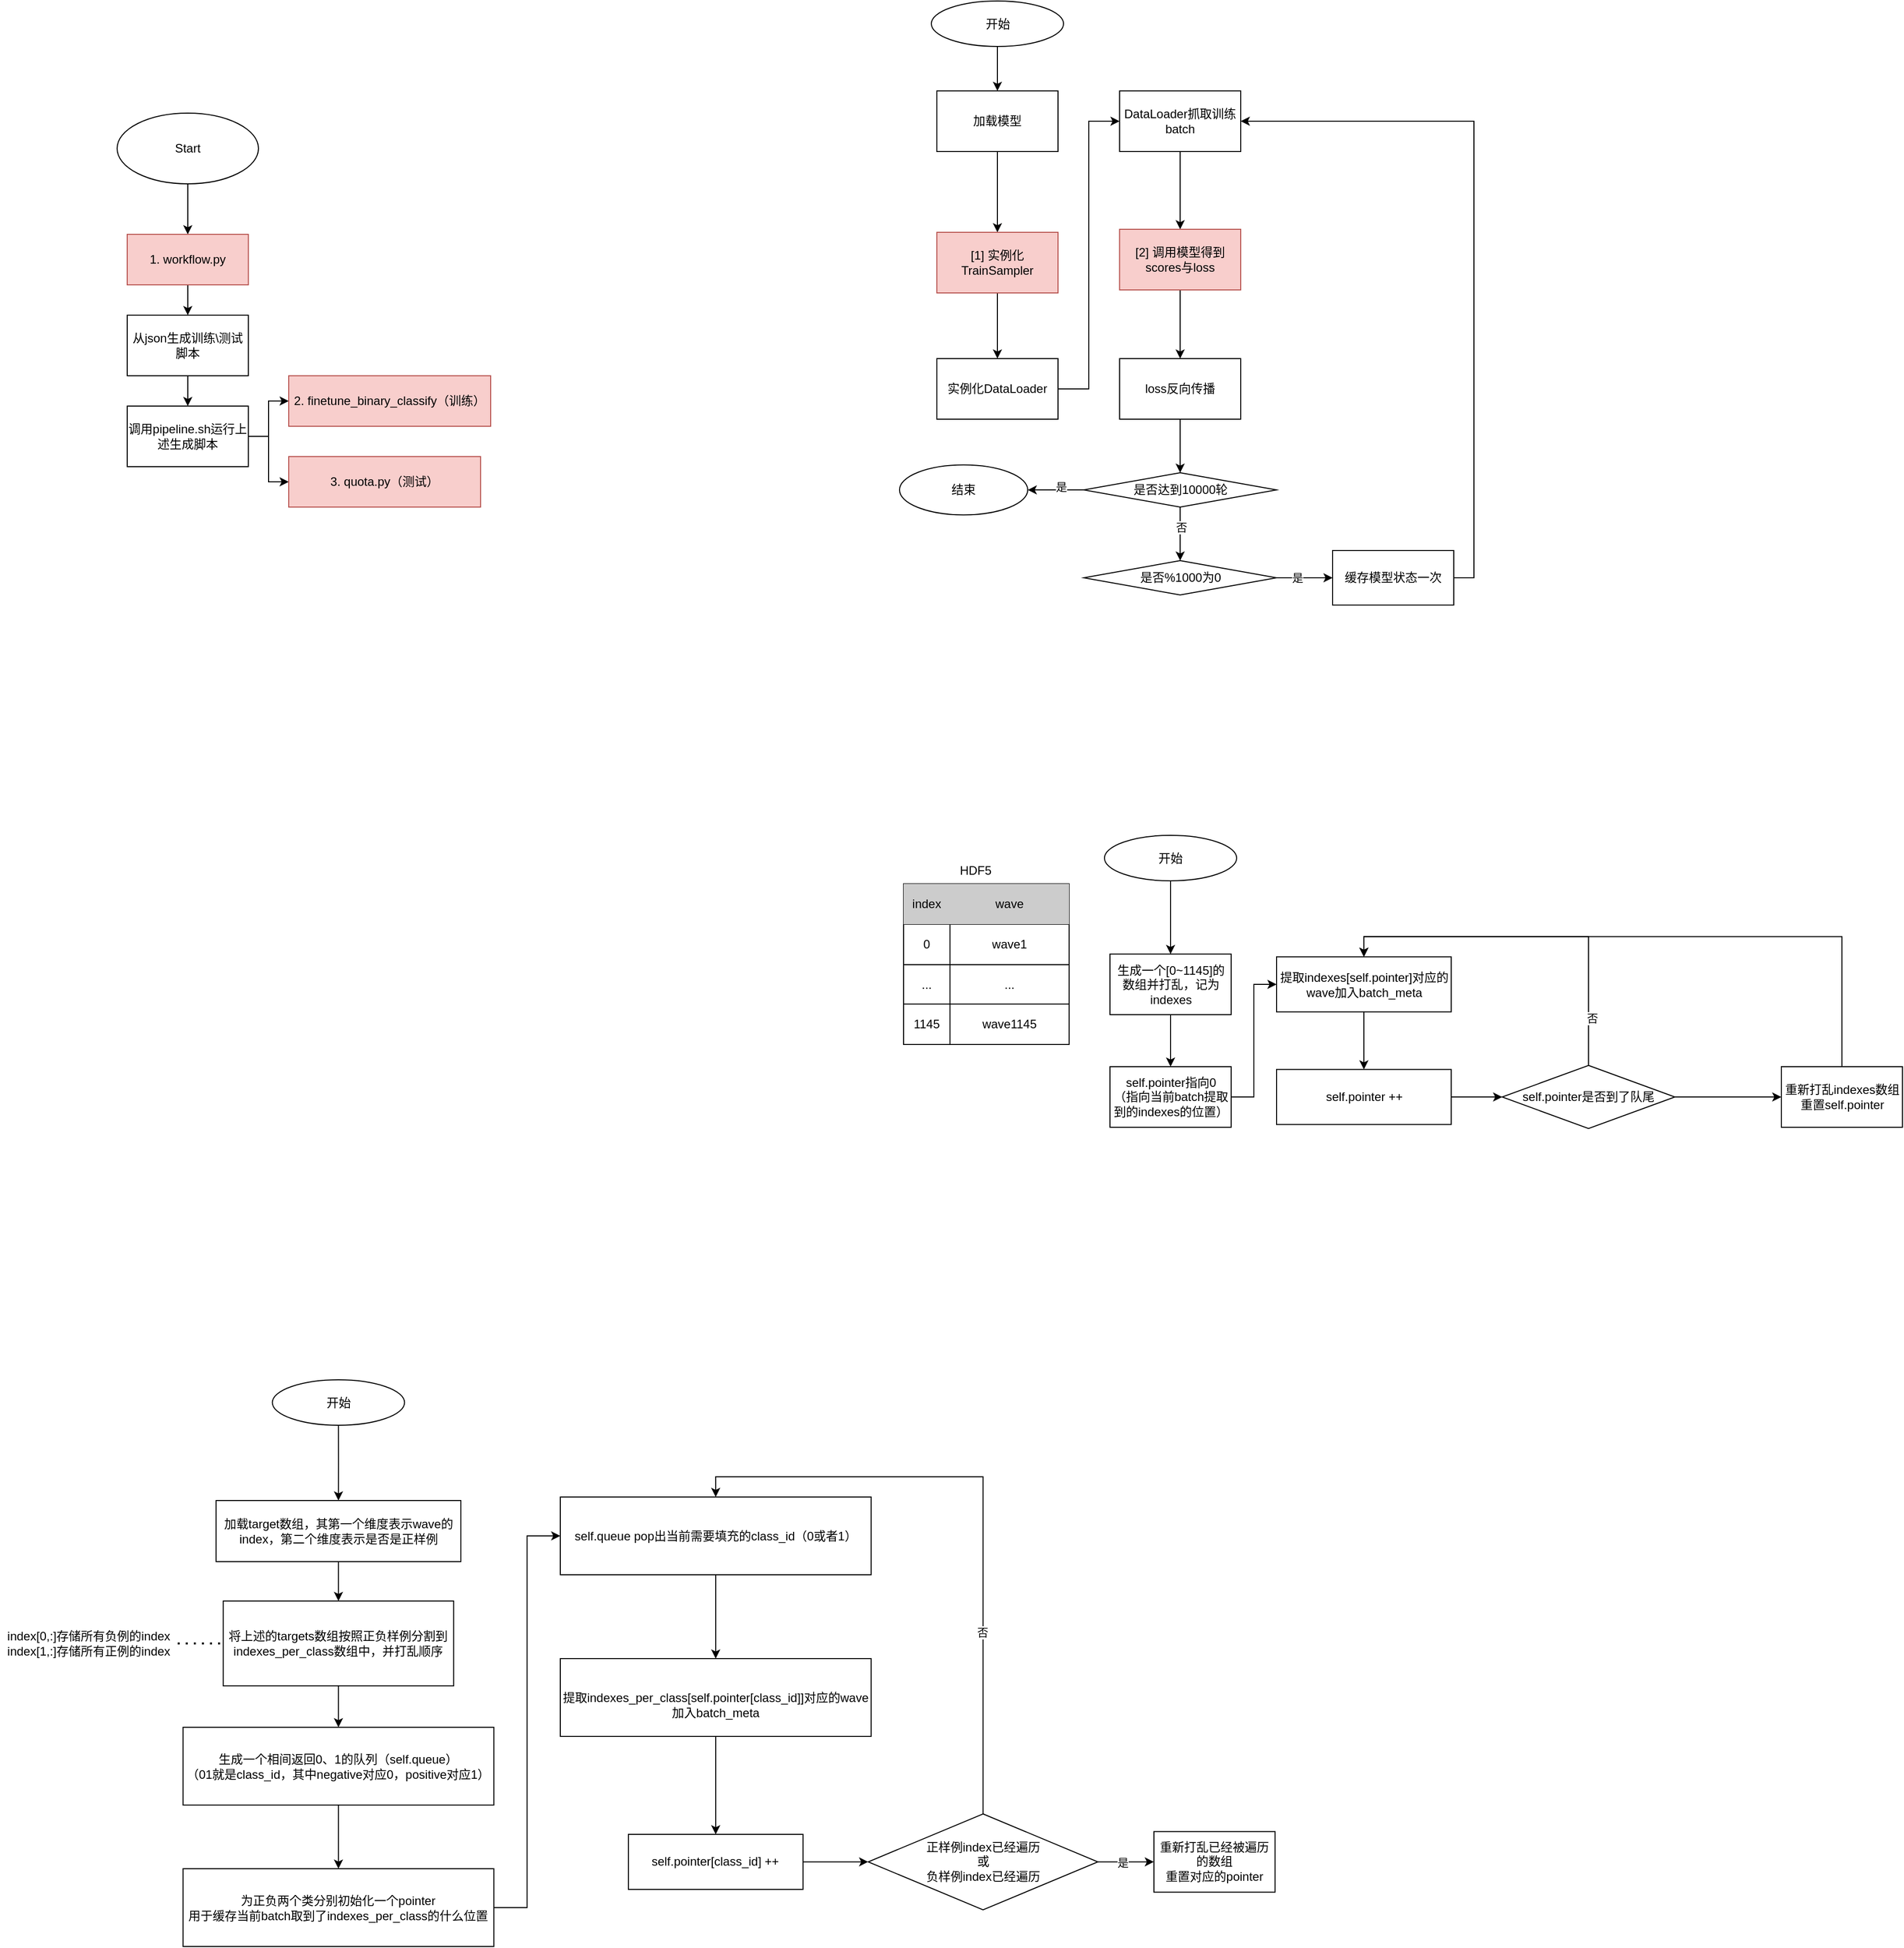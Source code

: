 <mxfile version="21.7.5" type="github">
  <diagram name="第 1 页" id="O2kKorfA_sUOcUCV4ton">
    <mxGraphModel dx="1459" dy="657" grid="0" gridSize="10" guides="1" tooltips="1" connect="1" arrows="1" fold="1" page="0" pageScale="1" pageWidth="827" pageHeight="1169" math="0" shadow="0">
      <root>
        <mxCell id="0" />
        <mxCell id="1" parent="0" />
        <mxCell id="goV2P9Vsn5ft4ZrU9qlO-3" value="" style="edgeStyle=orthogonalEdgeStyle;rounded=0;orthogonalLoop=1;jettySize=auto;html=1;" edge="1" parent="1" source="goV2P9Vsn5ft4ZrU9qlO-1" target="goV2P9Vsn5ft4ZrU9qlO-2">
          <mxGeometry relative="1" as="geometry" />
        </mxCell>
        <mxCell id="goV2P9Vsn5ft4ZrU9qlO-1" value="Start" style="ellipse;whiteSpace=wrap;html=1;" vertex="1" parent="1">
          <mxGeometry x="60" y="130" width="140" height="70" as="geometry" />
        </mxCell>
        <mxCell id="goV2P9Vsn5ft4ZrU9qlO-5" value="" style="edgeStyle=orthogonalEdgeStyle;rounded=0;orthogonalLoop=1;jettySize=auto;html=1;" edge="1" parent="1" source="goV2P9Vsn5ft4ZrU9qlO-2" target="goV2P9Vsn5ft4ZrU9qlO-4">
          <mxGeometry relative="1" as="geometry" />
        </mxCell>
        <mxCell id="goV2P9Vsn5ft4ZrU9qlO-2" value="1. workflow.py" style="whiteSpace=wrap;html=1;fillColor=#f8cecc;strokeColor=#b85450;" vertex="1" parent="1">
          <mxGeometry x="70" y="250" width="120" height="50" as="geometry" />
        </mxCell>
        <mxCell id="goV2P9Vsn5ft4ZrU9qlO-11" value="" style="edgeStyle=orthogonalEdgeStyle;rounded=0;orthogonalLoop=1;jettySize=auto;html=1;" edge="1" parent="1" source="goV2P9Vsn5ft4ZrU9qlO-4" target="goV2P9Vsn5ft4ZrU9qlO-10">
          <mxGeometry relative="1" as="geometry" />
        </mxCell>
        <mxCell id="goV2P9Vsn5ft4ZrU9qlO-4" value="从json生成训练\测试脚本" style="whiteSpace=wrap;html=1;" vertex="1" parent="1">
          <mxGeometry x="70" y="330" width="120" height="60" as="geometry" />
        </mxCell>
        <mxCell id="goV2P9Vsn5ft4ZrU9qlO-14" value="" style="edgeStyle=orthogonalEdgeStyle;rounded=0;orthogonalLoop=1;jettySize=auto;html=1;entryX=0;entryY=0.5;entryDx=0;entryDy=0;" edge="1" parent="1" source="goV2P9Vsn5ft4ZrU9qlO-10" target="goV2P9Vsn5ft4ZrU9qlO-13">
          <mxGeometry relative="1" as="geometry" />
        </mxCell>
        <mxCell id="goV2P9Vsn5ft4ZrU9qlO-22" style="edgeStyle=orthogonalEdgeStyle;rounded=0;orthogonalLoop=1;jettySize=auto;html=1;exitX=1;exitY=0.5;exitDx=0;exitDy=0;entryX=0;entryY=0.5;entryDx=0;entryDy=0;" edge="1" parent="1" source="goV2P9Vsn5ft4ZrU9qlO-10" target="goV2P9Vsn5ft4ZrU9qlO-21">
          <mxGeometry relative="1" as="geometry" />
        </mxCell>
        <mxCell id="goV2P9Vsn5ft4ZrU9qlO-10" value="调用pipeline.sh运行上述生成脚本" style="whiteSpace=wrap;html=1;" vertex="1" parent="1">
          <mxGeometry x="70" y="420" width="120" height="60" as="geometry" />
        </mxCell>
        <mxCell id="goV2P9Vsn5ft4ZrU9qlO-13" value="2. finetune_binary_classify（训练）" style="whiteSpace=wrap;html=1;fillColor=#f8cecc;strokeColor=#b85450;" vertex="1" parent="1">
          <mxGeometry x="230" y="390" width="200" height="50" as="geometry" />
        </mxCell>
        <mxCell id="goV2P9Vsn5ft4ZrU9qlO-21" value="3. quota.py（测试）" style="whiteSpace=wrap;html=1;fillColor=#f8cecc;strokeColor=#b85450;" vertex="1" parent="1">
          <mxGeometry x="230" y="470" width="190" height="50" as="geometry" />
        </mxCell>
        <mxCell id="goV2P9Vsn5ft4ZrU9qlO-26" value="" style="edgeStyle=orthogonalEdgeStyle;rounded=0;orthogonalLoop=1;jettySize=auto;html=1;" edge="1" parent="1" source="goV2P9Vsn5ft4ZrU9qlO-23" target="goV2P9Vsn5ft4ZrU9qlO-25">
          <mxGeometry relative="1" as="geometry" />
        </mxCell>
        <mxCell id="goV2P9Vsn5ft4ZrU9qlO-23" value="加载模型" style="rounded=0;whiteSpace=wrap;html=1;" vertex="1" parent="1">
          <mxGeometry x="872" y="108" width="120" height="60" as="geometry" />
        </mxCell>
        <mxCell id="goV2P9Vsn5ft4ZrU9qlO-31" value="" style="edgeStyle=orthogonalEdgeStyle;rounded=0;orthogonalLoop=1;jettySize=auto;html=1;" edge="1" parent="1" source="goV2P9Vsn5ft4ZrU9qlO-24" target="goV2P9Vsn5ft4ZrU9qlO-23">
          <mxGeometry relative="1" as="geometry" />
        </mxCell>
        <mxCell id="goV2P9Vsn5ft4ZrU9qlO-24" value="开始" style="ellipse;whiteSpace=wrap;html=1;" vertex="1" parent="1">
          <mxGeometry x="866.5" y="19" width="131" height="45" as="geometry" />
        </mxCell>
        <mxCell id="goV2P9Vsn5ft4ZrU9qlO-28" value="" style="edgeStyle=orthogonalEdgeStyle;rounded=0;orthogonalLoop=1;jettySize=auto;html=1;" edge="1" parent="1" source="goV2P9Vsn5ft4ZrU9qlO-25" target="goV2P9Vsn5ft4ZrU9qlO-27">
          <mxGeometry relative="1" as="geometry" />
        </mxCell>
        <mxCell id="goV2P9Vsn5ft4ZrU9qlO-25" value="[1] 实例化TrainSampler" style="rounded=0;whiteSpace=wrap;html=1;fillColor=#f8cecc;strokeColor=#b85450;" vertex="1" parent="1">
          <mxGeometry x="872" y="248" width="120" height="60" as="geometry" />
        </mxCell>
        <mxCell id="goV2P9Vsn5ft4ZrU9qlO-30" value="" style="edgeStyle=orthogonalEdgeStyle;rounded=0;orthogonalLoop=1;jettySize=auto;html=1;entryX=0;entryY=0.5;entryDx=0;entryDy=0;" edge="1" parent="1" source="goV2P9Vsn5ft4ZrU9qlO-27" target="goV2P9Vsn5ft4ZrU9qlO-29">
          <mxGeometry relative="1" as="geometry" />
        </mxCell>
        <mxCell id="goV2P9Vsn5ft4ZrU9qlO-27" value="实例化DataLoader" style="rounded=0;whiteSpace=wrap;html=1;" vertex="1" parent="1">
          <mxGeometry x="872" y="373" width="120" height="60" as="geometry" />
        </mxCell>
        <mxCell id="goV2P9Vsn5ft4ZrU9qlO-33" value="" style="edgeStyle=orthogonalEdgeStyle;rounded=0;orthogonalLoop=1;jettySize=auto;html=1;" edge="1" parent="1" source="goV2P9Vsn5ft4ZrU9qlO-29" target="goV2P9Vsn5ft4ZrU9qlO-32">
          <mxGeometry relative="1" as="geometry" />
        </mxCell>
        <mxCell id="goV2P9Vsn5ft4ZrU9qlO-29" value="DataLoader抓取训练batch" style="rounded=0;whiteSpace=wrap;html=1;" vertex="1" parent="1">
          <mxGeometry x="1053" y="108" width="120" height="60" as="geometry" />
        </mxCell>
        <mxCell id="goV2P9Vsn5ft4ZrU9qlO-35" value="" style="edgeStyle=orthogonalEdgeStyle;rounded=0;orthogonalLoop=1;jettySize=auto;html=1;" edge="1" parent="1" source="goV2P9Vsn5ft4ZrU9qlO-32" target="goV2P9Vsn5ft4ZrU9qlO-34">
          <mxGeometry relative="1" as="geometry" />
        </mxCell>
        <mxCell id="goV2P9Vsn5ft4ZrU9qlO-32" value="[2] 调用模型得到scores与loss" style="rounded=0;whiteSpace=wrap;html=1;fillColor=#f8cecc;strokeColor=#b85450;" vertex="1" parent="1">
          <mxGeometry x="1053" y="245" width="120" height="60" as="geometry" />
        </mxCell>
        <mxCell id="goV2P9Vsn5ft4ZrU9qlO-42" value="" style="edgeStyle=orthogonalEdgeStyle;rounded=0;orthogonalLoop=1;jettySize=auto;html=1;" edge="1" parent="1" source="goV2P9Vsn5ft4ZrU9qlO-34" target="goV2P9Vsn5ft4ZrU9qlO-41">
          <mxGeometry relative="1" as="geometry" />
        </mxCell>
        <mxCell id="goV2P9Vsn5ft4ZrU9qlO-34" value="loss反向传播" style="rounded=0;whiteSpace=wrap;html=1;" vertex="1" parent="1">
          <mxGeometry x="1053" y="373" width="120" height="60" as="geometry" />
        </mxCell>
        <mxCell id="goV2P9Vsn5ft4ZrU9qlO-46" value="" style="edgeStyle=orthogonalEdgeStyle;rounded=0;orthogonalLoop=1;jettySize=auto;html=1;" edge="1" parent="1" source="goV2P9Vsn5ft4ZrU9qlO-41" target="goV2P9Vsn5ft4ZrU9qlO-45">
          <mxGeometry relative="1" as="geometry" />
        </mxCell>
        <mxCell id="goV2P9Vsn5ft4ZrU9qlO-47" value="否" style="edgeLabel;html=1;align=center;verticalAlign=middle;resizable=0;points=[];" vertex="1" connectable="0" parent="goV2P9Vsn5ft4ZrU9qlO-46">
          <mxGeometry x="-0.239" y="1" relative="1" as="geometry">
            <mxPoint as="offset" />
          </mxGeometry>
        </mxCell>
        <mxCell id="goV2P9Vsn5ft4ZrU9qlO-49" value="" style="edgeStyle=orthogonalEdgeStyle;rounded=0;orthogonalLoop=1;jettySize=auto;html=1;" edge="1" parent="1" source="goV2P9Vsn5ft4ZrU9qlO-41" target="goV2P9Vsn5ft4ZrU9qlO-48">
          <mxGeometry relative="1" as="geometry" />
        </mxCell>
        <mxCell id="goV2P9Vsn5ft4ZrU9qlO-54" value="是" style="edgeLabel;html=1;align=center;verticalAlign=middle;resizable=0;points=[];" vertex="1" connectable="0" parent="goV2P9Vsn5ft4ZrU9qlO-49">
          <mxGeometry x="-0.166" y="-3" relative="1" as="geometry">
            <mxPoint as="offset" />
          </mxGeometry>
        </mxCell>
        <mxCell id="goV2P9Vsn5ft4ZrU9qlO-41" value="是否达到10000轮" style="rhombus;whiteSpace=wrap;html=1;rounded=0;" vertex="1" parent="1">
          <mxGeometry x="1017.5" y="486" width="191" height="34" as="geometry" />
        </mxCell>
        <mxCell id="goV2P9Vsn5ft4ZrU9qlO-51" value="" style="edgeStyle=orthogonalEdgeStyle;rounded=0;orthogonalLoop=1;jettySize=auto;html=1;" edge="1" parent="1" source="goV2P9Vsn5ft4ZrU9qlO-45" target="goV2P9Vsn5ft4ZrU9qlO-50">
          <mxGeometry relative="1" as="geometry" />
        </mxCell>
        <mxCell id="goV2P9Vsn5ft4ZrU9qlO-53" value="是" style="edgeLabel;html=1;align=center;verticalAlign=middle;resizable=0;points=[];" vertex="1" connectable="0" parent="goV2P9Vsn5ft4ZrU9qlO-51">
          <mxGeometry x="-0.279" relative="1" as="geometry">
            <mxPoint as="offset" />
          </mxGeometry>
        </mxCell>
        <mxCell id="goV2P9Vsn5ft4ZrU9qlO-45" value="是否%1000为0" style="rhombus;whiteSpace=wrap;html=1;rounded=0;" vertex="1" parent="1">
          <mxGeometry x="1017.5" y="573" width="191" height="34" as="geometry" />
        </mxCell>
        <mxCell id="goV2P9Vsn5ft4ZrU9qlO-48" value="结束" style="ellipse;whiteSpace=wrap;html=1;rounded=0;" vertex="1" parent="1">
          <mxGeometry x="835" y="478.25" width="127" height="49.5" as="geometry" />
        </mxCell>
        <mxCell id="goV2P9Vsn5ft4ZrU9qlO-52" style="edgeStyle=orthogonalEdgeStyle;rounded=0;orthogonalLoop=1;jettySize=auto;html=1;entryX=1;entryY=0.5;entryDx=0;entryDy=0;exitX=1;exitY=0.5;exitDx=0;exitDy=0;" edge="1" parent="1" source="goV2P9Vsn5ft4ZrU9qlO-50" target="goV2P9Vsn5ft4ZrU9qlO-29">
          <mxGeometry relative="1" as="geometry" />
        </mxCell>
        <mxCell id="goV2P9Vsn5ft4ZrU9qlO-50" value="缓存模型状态一次" style="whiteSpace=wrap;html=1;rounded=0;" vertex="1" parent="1">
          <mxGeometry x="1264" y="563" width="120" height="54" as="geometry" />
        </mxCell>
        <mxCell id="goV2P9Vsn5ft4ZrU9qlO-57" value="" style="edgeStyle=orthogonalEdgeStyle;rounded=0;orthogonalLoop=1;jettySize=auto;html=1;" edge="1" parent="1" source="goV2P9Vsn5ft4ZrU9qlO-55" target="goV2P9Vsn5ft4ZrU9qlO-56">
          <mxGeometry relative="1" as="geometry" />
        </mxCell>
        <mxCell id="goV2P9Vsn5ft4ZrU9qlO-55" value="开始" style="ellipse;whiteSpace=wrap;html=1;" vertex="1" parent="1">
          <mxGeometry x="1038" y="845" width="131" height="45" as="geometry" />
        </mxCell>
        <mxCell id="goV2P9Vsn5ft4ZrU9qlO-75" value="" style="edgeStyle=orthogonalEdgeStyle;rounded=0;orthogonalLoop=1;jettySize=auto;html=1;" edge="1" parent="1" source="goV2P9Vsn5ft4ZrU9qlO-56" target="goV2P9Vsn5ft4ZrU9qlO-74">
          <mxGeometry relative="1" as="geometry" />
        </mxCell>
        <mxCell id="goV2P9Vsn5ft4ZrU9qlO-56" value="生成一个[0~1145]的数组并打乱，记为indexes" style="whiteSpace=wrap;html=1;" vertex="1" parent="1">
          <mxGeometry x="1043.5" y="962.5" width="120" height="60" as="geometry" />
        </mxCell>
        <mxCell id="goV2P9Vsn5ft4ZrU9qlO-59" value="" style="shape=table;startSize=0;container=1;collapsible=0;childLayout=tableLayout;" vertex="1" parent="1">
          <mxGeometry x="839" y="893" width="164" height="159" as="geometry" />
        </mxCell>
        <mxCell id="goV2P9Vsn5ft4ZrU9qlO-60" value="" style="shape=tableRow;horizontal=0;startSize=0;swimlaneHead=0;swimlaneBody=0;strokeColor=inherit;top=0;left=0;bottom=0;right=0;collapsible=0;dropTarget=0;fillColor=none;points=[[0,0.5],[1,0.5]];portConstraint=eastwest;" vertex="1" parent="goV2P9Vsn5ft4ZrU9qlO-59">
          <mxGeometry width="164" height="40" as="geometry" />
        </mxCell>
        <mxCell id="goV2P9Vsn5ft4ZrU9qlO-61" value="index" style="shape=partialRectangle;html=1;whiteSpace=wrap;connectable=0;strokeColor=inherit;overflow=hidden;fillColor=#CCCCCC;top=0;left=0;bottom=0;right=0;pointerEvents=1;" vertex="1" parent="goV2P9Vsn5ft4ZrU9qlO-60">
          <mxGeometry width="46" height="40" as="geometry">
            <mxRectangle width="46" height="40" as="alternateBounds" />
          </mxGeometry>
        </mxCell>
        <mxCell id="goV2P9Vsn5ft4ZrU9qlO-62" value="wave" style="shape=partialRectangle;html=1;whiteSpace=wrap;connectable=0;strokeColor=inherit;overflow=hidden;fillColor=#CCCCCC;top=0;left=0;bottom=0;right=0;pointerEvents=1;shadow=0;" vertex="1" parent="goV2P9Vsn5ft4ZrU9qlO-60">
          <mxGeometry x="46" width="118" height="40" as="geometry">
            <mxRectangle width="118" height="40" as="alternateBounds" />
          </mxGeometry>
        </mxCell>
        <mxCell id="goV2P9Vsn5ft4ZrU9qlO-63" value="" style="shape=tableRow;horizontal=0;startSize=0;swimlaneHead=0;swimlaneBody=0;strokeColor=inherit;top=0;left=0;bottom=0;right=0;collapsible=0;dropTarget=0;fillColor=none;points=[[0,0.5],[1,0.5]];portConstraint=eastwest;" vertex="1" parent="goV2P9Vsn5ft4ZrU9qlO-59">
          <mxGeometry y="40" width="164" height="40" as="geometry" />
        </mxCell>
        <mxCell id="goV2P9Vsn5ft4ZrU9qlO-64" value="0" style="shape=partialRectangle;html=1;whiteSpace=wrap;connectable=0;strokeColor=inherit;overflow=hidden;fillColor=none;top=0;left=0;bottom=0;right=0;pointerEvents=1;" vertex="1" parent="goV2P9Vsn5ft4ZrU9qlO-63">
          <mxGeometry width="46" height="40" as="geometry">
            <mxRectangle width="46" height="40" as="alternateBounds" />
          </mxGeometry>
        </mxCell>
        <mxCell id="goV2P9Vsn5ft4ZrU9qlO-65" value="wave1" style="shape=partialRectangle;html=1;whiteSpace=wrap;connectable=0;strokeColor=inherit;overflow=hidden;fillColor=none;top=0;left=0;bottom=0;right=0;pointerEvents=1;" vertex="1" parent="goV2P9Vsn5ft4ZrU9qlO-63">
          <mxGeometry x="46" width="118" height="40" as="geometry">
            <mxRectangle width="118" height="40" as="alternateBounds" />
          </mxGeometry>
        </mxCell>
        <mxCell id="goV2P9Vsn5ft4ZrU9qlO-66" value="" style="shape=tableRow;horizontal=0;startSize=0;swimlaneHead=0;swimlaneBody=0;strokeColor=inherit;top=0;left=0;bottom=0;right=0;collapsible=0;dropTarget=0;fillColor=none;points=[[0,0.5],[1,0.5]];portConstraint=eastwest;" vertex="1" parent="goV2P9Vsn5ft4ZrU9qlO-59">
          <mxGeometry y="80" width="164" height="39" as="geometry" />
        </mxCell>
        <mxCell id="goV2P9Vsn5ft4ZrU9qlO-67" value="..." style="shape=partialRectangle;html=1;whiteSpace=wrap;connectable=0;strokeColor=inherit;overflow=hidden;fillColor=none;top=0;left=0;bottom=0;right=0;pointerEvents=1;" vertex="1" parent="goV2P9Vsn5ft4ZrU9qlO-66">
          <mxGeometry width="46" height="39" as="geometry">
            <mxRectangle width="46" height="39" as="alternateBounds" />
          </mxGeometry>
        </mxCell>
        <mxCell id="goV2P9Vsn5ft4ZrU9qlO-68" value="..." style="shape=partialRectangle;html=1;whiteSpace=wrap;connectable=0;strokeColor=inherit;overflow=hidden;fillColor=none;top=0;left=0;bottom=0;right=0;pointerEvents=1;" vertex="1" parent="goV2P9Vsn5ft4ZrU9qlO-66">
          <mxGeometry x="46" width="118" height="39" as="geometry">
            <mxRectangle width="118" height="39" as="alternateBounds" />
          </mxGeometry>
        </mxCell>
        <mxCell id="goV2P9Vsn5ft4ZrU9qlO-69" value="" style="shape=tableRow;horizontal=0;startSize=0;swimlaneHead=0;swimlaneBody=0;strokeColor=inherit;top=0;left=0;bottom=0;right=0;collapsible=0;dropTarget=0;fillColor=none;points=[[0,0.5],[1,0.5]];portConstraint=eastwest;" vertex="1" parent="goV2P9Vsn5ft4ZrU9qlO-59">
          <mxGeometry y="119" width="164" height="40" as="geometry" />
        </mxCell>
        <mxCell id="goV2P9Vsn5ft4ZrU9qlO-70" value="1145" style="shape=partialRectangle;html=1;whiteSpace=wrap;connectable=0;strokeColor=inherit;overflow=hidden;fillColor=none;top=0;left=0;bottom=0;right=0;pointerEvents=1;" vertex="1" parent="goV2P9Vsn5ft4ZrU9qlO-69">
          <mxGeometry width="46" height="40" as="geometry">
            <mxRectangle width="46" height="40" as="alternateBounds" />
          </mxGeometry>
        </mxCell>
        <mxCell id="goV2P9Vsn5ft4ZrU9qlO-71" value="wave1145" style="shape=partialRectangle;html=1;whiteSpace=wrap;connectable=0;strokeColor=inherit;overflow=hidden;fillColor=none;top=0;left=0;bottom=0;right=0;pointerEvents=1;" vertex="1" parent="goV2P9Vsn5ft4ZrU9qlO-69">
          <mxGeometry x="46" width="118" height="40" as="geometry">
            <mxRectangle width="118" height="40" as="alternateBounds" />
          </mxGeometry>
        </mxCell>
        <mxCell id="goV2P9Vsn5ft4ZrU9qlO-72" value="HDF5" style="text;html=1;align=center;verticalAlign=middle;resizable=0;points=[];autosize=1;strokeColor=none;fillColor=none;" vertex="1" parent="1">
          <mxGeometry x="885" y="867" width="49" height="26" as="geometry" />
        </mxCell>
        <mxCell id="goV2P9Vsn5ft4ZrU9qlO-77" value="" style="edgeStyle=orthogonalEdgeStyle;rounded=0;orthogonalLoop=1;jettySize=auto;html=1;entryX=0;entryY=0.5;entryDx=0;entryDy=0;" edge="1" parent="1" source="goV2P9Vsn5ft4ZrU9qlO-74" target="goV2P9Vsn5ft4ZrU9qlO-76">
          <mxGeometry relative="1" as="geometry" />
        </mxCell>
        <mxCell id="goV2P9Vsn5ft4ZrU9qlO-74" value="self.pointer指向0&lt;br&gt;（指向当前batch提取到的indexes的位置）" style="whiteSpace=wrap;html=1;" vertex="1" parent="1">
          <mxGeometry x="1043.5" y="1074" width="120" height="60" as="geometry" />
        </mxCell>
        <mxCell id="goV2P9Vsn5ft4ZrU9qlO-79" value="" style="edgeStyle=orthogonalEdgeStyle;rounded=0;orthogonalLoop=1;jettySize=auto;html=1;" edge="1" parent="1" source="goV2P9Vsn5ft4ZrU9qlO-76" target="goV2P9Vsn5ft4ZrU9qlO-78">
          <mxGeometry relative="1" as="geometry" />
        </mxCell>
        <mxCell id="goV2P9Vsn5ft4ZrU9qlO-76" value="提取indexes[self.pointer]对应的wave加入batch_meta" style="whiteSpace=wrap;html=1;" vertex="1" parent="1">
          <mxGeometry x="1208.5" y="965.25" width="173" height="54.5" as="geometry" />
        </mxCell>
        <mxCell id="goV2P9Vsn5ft4ZrU9qlO-83" value="" style="edgeStyle=orthogonalEdgeStyle;rounded=0;orthogonalLoop=1;jettySize=auto;html=1;entryX=0;entryY=0.5;entryDx=0;entryDy=0;" edge="1" parent="1" source="goV2P9Vsn5ft4ZrU9qlO-78" target="goV2P9Vsn5ft4ZrU9qlO-82">
          <mxGeometry relative="1" as="geometry" />
        </mxCell>
        <mxCell id="goV2P9Vsn5ft4ZrU9qlO-78" value="self.pointer ++" style="whiteSpace=wrap;html=1;" vertex="1" parent="1">
          <mxGeometry x="1208.5" y="1076.75" width="173" height="54.5" as="geometry" />
        </mxCell>
        <mxCell id="goV2P9Vsn5ft4ZrU9qlO-86" style="edgeStyle=orthogonalEdgeStyle;rounded=0;orthogonalLoop=1;jettySize=auto;html=1;exitX=0.5;exitY=0;exitDx=0;exitDy=0;entryX=0.5;entryY=0;entryDx=0;entryDy=0;" edge="1" parent="1" source="goV2P9Vsn5ft4ZrU9qlO-82" target="goV2P9Vsn5ft4ZrU9qlO-76">
          <mxGeometry relative="1" as="geometry" />
        </mxCell>
        <mxCell id="goV2P9Vsn5ft4ZrU9qlO-87" value="否" style="edgeLabel;html=1;align=center;verticalAlign=middle;resizable=0;points=[];" vertex="1" connectable="0" parent="goV2P9Vsn5ft4ZrU9qlO-86">
          <mxGeometry x="-0.745" y="-3" relative="1" as="geometry">
            <mxPoint as="offset" />
          </mxGeometry>
        </mxCell>
        <mxCell id="goV2P9Vsn5ft4ZrU9qlO-89" value="" style="edgeStyle=orthogonalEdgeStyle;rounded=0;orthogonalLoop=1;jettySize=auto;html=1;" edge="1" parent="1" source="goV2P9Vsn5ft4ZrU9qlO-82" target="goV2P9Vsn5ft4ZrU9qlO-88">
          <mxGeometry relative="1" as="geometry" />
        </mxCell>
        <mxCell id="goV2P9Vsn5ft4ZrU9qlO-82" value="self.pointer是否到了队尾" style="rhombus;whiteSpace=wrap;html=1;" vertex="1" parent="1">
          <mxGeometry x="1432" y="1072.75" width="171" height="62.5" as="geometry" />
        </mxCell>
        <mxCell id="goV2P9Vsn5ft4ZrU9qlO-90" style="edgeStyle=orthogonalEdgeStyle;rounded=0;orthogonalLoop=1;jettySize=auto;html=1;exitX=0.5;exitY=0;exitDx=0;exitDy=0;entryX=0.5;entryY=0;entryDx=0;entryDy=0;" edge="1" parent="1" source="goV2P9Vsn5ft4ZrU9qlO-88" target="goV2P9Vsn5ft4ZrU9qlO-76">
          <mxGeometry relative="1" as="geometry" />
        </mxCell>
        <mxCell id="goV2P9Vsn5ft4ZrU9qlO-88" value="重新打乱indexes数组&lt;br&gt;重置self.pointer" style="whiteSpace=wrap;html=1;" vertex="1" parent="1">
          <mxGeometry x="1708.5" y="1074" width="120" height="60" as="geometry" />
        </mxCell>
        <mxCell id="goV2P9Vsn5ft4ZrU9qlO-91" value="" style="edgeStyle=orthogonalEdgeStyle;rounded=0;orthogonalLoop=1;jettySize=auto;html=1;" edge="1" parent="1" source="goV2P9Vsn5ft4ZrU9qlO-92" target="goV2P9Vsn5ft4ZrU9qlO-94">
          <mxGeometry relative="1" as="geometry" />
        </mxCell>
        <mxCell id="goV2P9Vsn5ft4ZrU9qlO-92" value="开始" style="ellipse;whiteSpace=wrap;html=1;" vertex="1" parent="1">
          <mxGeometry x="213.75" y="1384" width="131" height="45" as="geometry" />
        </mxCell>
        <mxCell id="goV2P9Vsn5ft4ZrU9qlO-93" value="" style="edgeStyle=orthogonalEdgeStyle;rounded=0;orthogonalLoop=1;jettySize=auto;html=1;" edge="1" parent="1" source="goV2P9Vsn5ft4ZrU9qlO-94" target="goV2P9Vsn5ft4ZrU9qlO-110">
          <mxGeometry relative="1" as="geometry" />
        </mxCell>
        <mxCell id="goV2P9Vsn5ft4ZrU9qlO-94" value="加载target数组，其第一个维度表示wave的index，第二个维度表示是否是正样例" style="whiteSpace=wrap;html=1;" vertex="1" parent="1">
          <mxGeometry x="158" y="1503.5" width="242.5" height="60.5" as="geometry" />
        </mxCell>
        <mxCell id="goV2P9Vsn5ft4ZrU9qlO-124" value="" style="edgeStyle=orthogonalEdgeStyle;rounded=0;orthogonalLoop=1;jettySize=auto;html=1;" edge="1" parent="1" source="goV2P9Vsn5ft4ZrU9qlO-110" target="goV2P9Vsn5ft4ZrU9qlO-123">
          <mxGeometry relative="1" as="geometry" />
        </mxCell>
        <mxCell id="goV2P9Vsn5ft4ZrU9qlO-110" value="将上述的targets数组按照正负样例分割到indexes_per_class数组中，并打乱顺序" style="whiteSpace=wrap;html=1;" vertex="1" parent="1">
          <mxGeometry x="165.12" y="1603" width="228.25" height="84" as="geometry" />
        </mxCell>
        <mxCell id="goV2P9Vsn5ft4ZrU9qlO-113" value="" style="edgeStyle=orthogonalEdgeStyle;rounded=0;orthogonalLoop=1;jettySize=auto;html=1;entryX=0;entryY=0.5;entryDx=0;entryDy=0;" edge="1" parent="1" source="goV2P9Vsn5ft4ZrU9qlO-114" target="goV2P9Vsn5ft4ZrU9qlO-118">
          <mxGeometry relative="1" as="geometry" />
        </mxCell>
        <mxCell id="goV2P9Vsn5ft4ZrU9qlO-114" value="self.pointer[class_id] ++" style="whiteSpace=wrap;html=1;" vertex="1" parent="1">
          <mxGeometry x="566.44" y="1833.99" width="173" height="54.5" as="geometry" />
        </mxCell>
        <mxCell id="goV2P9Vsn5ft4ZrU9qlO-117" value="" style="edgeStyle=orthogonalEdgeStyle;rounded=0;orthogonalLoop=1;jettySize=auto;html=1;" edge="1" parent="1" source="goV2P9Vsn5ft4ZrU9qlO-118" target="goV2P9Vsn5ft4ZrU9qlO-120">
          <mxGeometry relative="1" as="geometry" />
        </mxCell>
        <mxCell id="goV2P9Vsn5ft4ZrU9qlO-132" value="是" style="edgeLabel;html=1;align=center;verticalAlign=middle;resizable=0;points=[];" vertex="1" connectable="0" parent="goV2P9Vsn5ft4ZrU9qlO-117">
          <mxGeometry x="-0.153" y="-1" relative="1" as="geometry">
            <mxPoint x="1" as="offset" />
          </mxGeometry>
        </mxCell>
        <mxCell id="goV2P9Vsn5ft4ZrU9qlO-133" style="edgeStyle=orthogonalEdgeStyle;rounded=0;orthogonalLoop=1;jettySize=auto;html=1;entryX=0.5;entryY=0;entryDx=0;entryDy=0;" edge="1" parent="1" source="goV2P9Vsn5ft4ZrU9qlO-118" target="goV2P9Vsn5ft4ZrU9qlO-127">
          <mxGeometry relative="1" as="geometry" />
        </mxCell>
        <mxCell id="goV2P9Vsn5ft4ZrU9qlO-134" value="否" style="edgeLabel;html=1;align=center;verticalAlign=middle;resizable=0;points=[];" vertex="1" connectable="0" parent="goV2P9Vsn5ft4ZrU9qlO-133">
          <mxGeometry x="-0.419" y="1" relative="1" as="geometry">
            <mxPoint as="offset" />
          </mxGeometry>
        </mxCell>
        <mxCell id="goV2P9Vsn5ft4ZrU9qlO-118" value="正样例index已经遍历&lt;br&gt;或&lt;br&gt;负样例index已经遍历" style="rhombus;whiteSpace=wrap;html=1;" vertex="1" parent="1">
          <mxGeometry x="804" y="1813.73" width="227.5" height="95.01" as="geometry" />
        </mxCell>
        <mxCell id="goV2P9Vsn5ft4ZrU9qlO-120" value="重新打乱已经被遍历的数组&lt;br&gt;重置对应的pointer" style="whiteSpace=wrap;html=1;" vertex="1" parent="1">
          <mxGeometry x="1087" y="1831.24" width="120" height="60" as="geometry" />
        </mxCell>
        <mxCell id="goV2P9Vsn5ft4ZrU9qlO-121" value="index[0,:]存储所有负例的index&lt;br&gt;index[1,:]存储所有正例的index" style="text;html=1;strokeColor=none;fillColor=none;align=center;verticalAlign=middle;whiteSpace=wrap;rounded=0;" vertex="1" parent="1">
          <mxGeometry x="-56" y="1630" width="176" height="30" as="geometry" />
        </mxCell>
        <mxCell id="goV2P9Vsn5ft4ZrU9qlO-122" value="" style="endArrow=none;dashed=1;html=1;dashPattern=1 3;strokeWidth=2;rounded=0;exitX=1;exitY=0.5;exitDx=0;exitDy=0;entryX=0;entryY=0.5;entryDx=0;entryDy=0;" edge="1" parent="1" source="goV2P9Vsn5ft4ZrU9qlO-121" target="goV2P9Vsn5ft4ZrU9qlO-110">
          <mxGeometry width="50" height="50" relative="1" as="geometry">
            <mxPoint x="267" y="1655" as="sourcePoint" />
            <mxPoint x="317" y="1605" as="targetPoint" />
          </mxGeometry>
        </mxCell>
        <mxCell id="goV2P9Vsn5ft4ZrU9qlO-126" value="" style="edgeStyle=orthogonalEdgeStyle;rounded=0;orthogonalLoop=1;jettySize=auto;html=1;" edge="1" parent="1" source="goV2P9Vsn5ft4ZrU9qlO-123" target="goV2P9Vsn5ft4ZrU9qlO-125">
          <mxGeometry relative="1" as="geometry" />
        </mxCell>
        <mxCell id="goV2P9Vsn5ft4ZrU9qlO-123" value="生成一个相间返回0、1的队列（self.queue）&lt;br&gt;（01就是class_id，其中negative对应0，positive对应1）" style="whiteSpace=wrap;html=1;" vertex="1" parent="1">
          <mxGeometry x="125.31" y="1728" width="307.88" height="77" as="geometry" />
        </mxCell>
        <mxCell id="goV2P9Vsn5ft4ZrU9qlO-128" value="" style="edgeStyle=orthogonalEdgeStyle;rounded=0;orthogonalLoop=1;jettySize=auto;html=1;entryX=0;entryY=0.5;entryDx=0;entryDy=0;" edge="1" parent="1" source="goV2P9Vsn5ft4ZrU9qlO-125" target="goV2P9Vsn5ft4ZrU9qlO-127">
          <mxGeometry relative="1" as="geometry" />
        </mxCell>
        <mxCell id="goV2P9Vsn5ft4ZrU9qlO-125" value="为正负两个类分别初始化一个pointer&lt;br&gt;用于缓存当前batch取到了indexes_per_class的什么位置" style="whiteSpace=wrap;html=1;" vertex="1" parent="1">
          <mxGeometry x="125.31" y="1868" width="307.88" height="77" as="geometry" />
        </mxCell>
        <mxCell id="goV2P9Vsn5ft4ZrU9qlO-130" value="" style="edgeStyle=orthogonalEdgeStyle;rounded=0;orthogonalLoop=1;jettySize=auto;html=1;" edge="1" parent="1" source="goV2P9Vsn5ft4ZrU9qlO-127" target="goV2P9Vsn5ft4ZrU9qlO-129">
          <mxGeometry relative="1" as="geometry" />
        </mxCell>
        <mxCell id="goV2P9Vsn5ft4ZrU9qlO-127" value="self.queue pop出当前需要填充的class_id（0或者1）" style="whiteSpace=wrap;html=1;" vertex="1" parent="1">
          <mxGeometry x="499.0" y="1500" width="307.88" height="77" as="geometry" />
        </mxCell>
        <mxCell id="goV2P9Vsn5ft4ZrU9qlO-131" style="edgeStyle=orthogonalEdgeStyle;rounded=0;orthogonalLoop=1;jettySize=auto;html=1;exitX=0.5;exitY=1;exitDx=0;exitDy=0;" edge="1" parent="1" source="goV2P9Vsn5ft4ZrU9qlO-129" target="goV2P9Vsn5ft4ZrU9qlO-114">
          <mxGeometry relative="1" as="geometry" />
        </mxCell>
        <mxCell id="goV2P9Vsn5ft4ZrU9qlO-129" value="&lt;br&gt;&lt;span style=&quot;color: rgb(0, 0, 0); font-family: Helvetica; font-size: 12px; font-style: normal; font-variant-ligatures: normal; font-variant-caps: normal; font-weight: 400; letter-spacing: normal; orphans: 2; text-align: center; text-indent: 0px; text-transform: none; widows: 2; word-spacing: 0px; -webkit-text-stroke-width: 0px; background-color: rgb(255, 255, 255); text-decoration-thickness: initial; text-decoration-style: initial; text-decoration-color: initial; float: none; display: inline !important;&quot;&gt;提取indexes_per_class[self.pointer[class_id]]对应的wave加入batch_meta&lt;/span&gt;" style="whiteSpace=wrap;html=1;" vertex="1" parent="1">
          <mxGeometry x="499.0" y="1660" width="307.88" height="77" as="geometry" />
        </mxCell>
      </root>
    </mxGraphModel>
  </diagram>
</mxfile>
